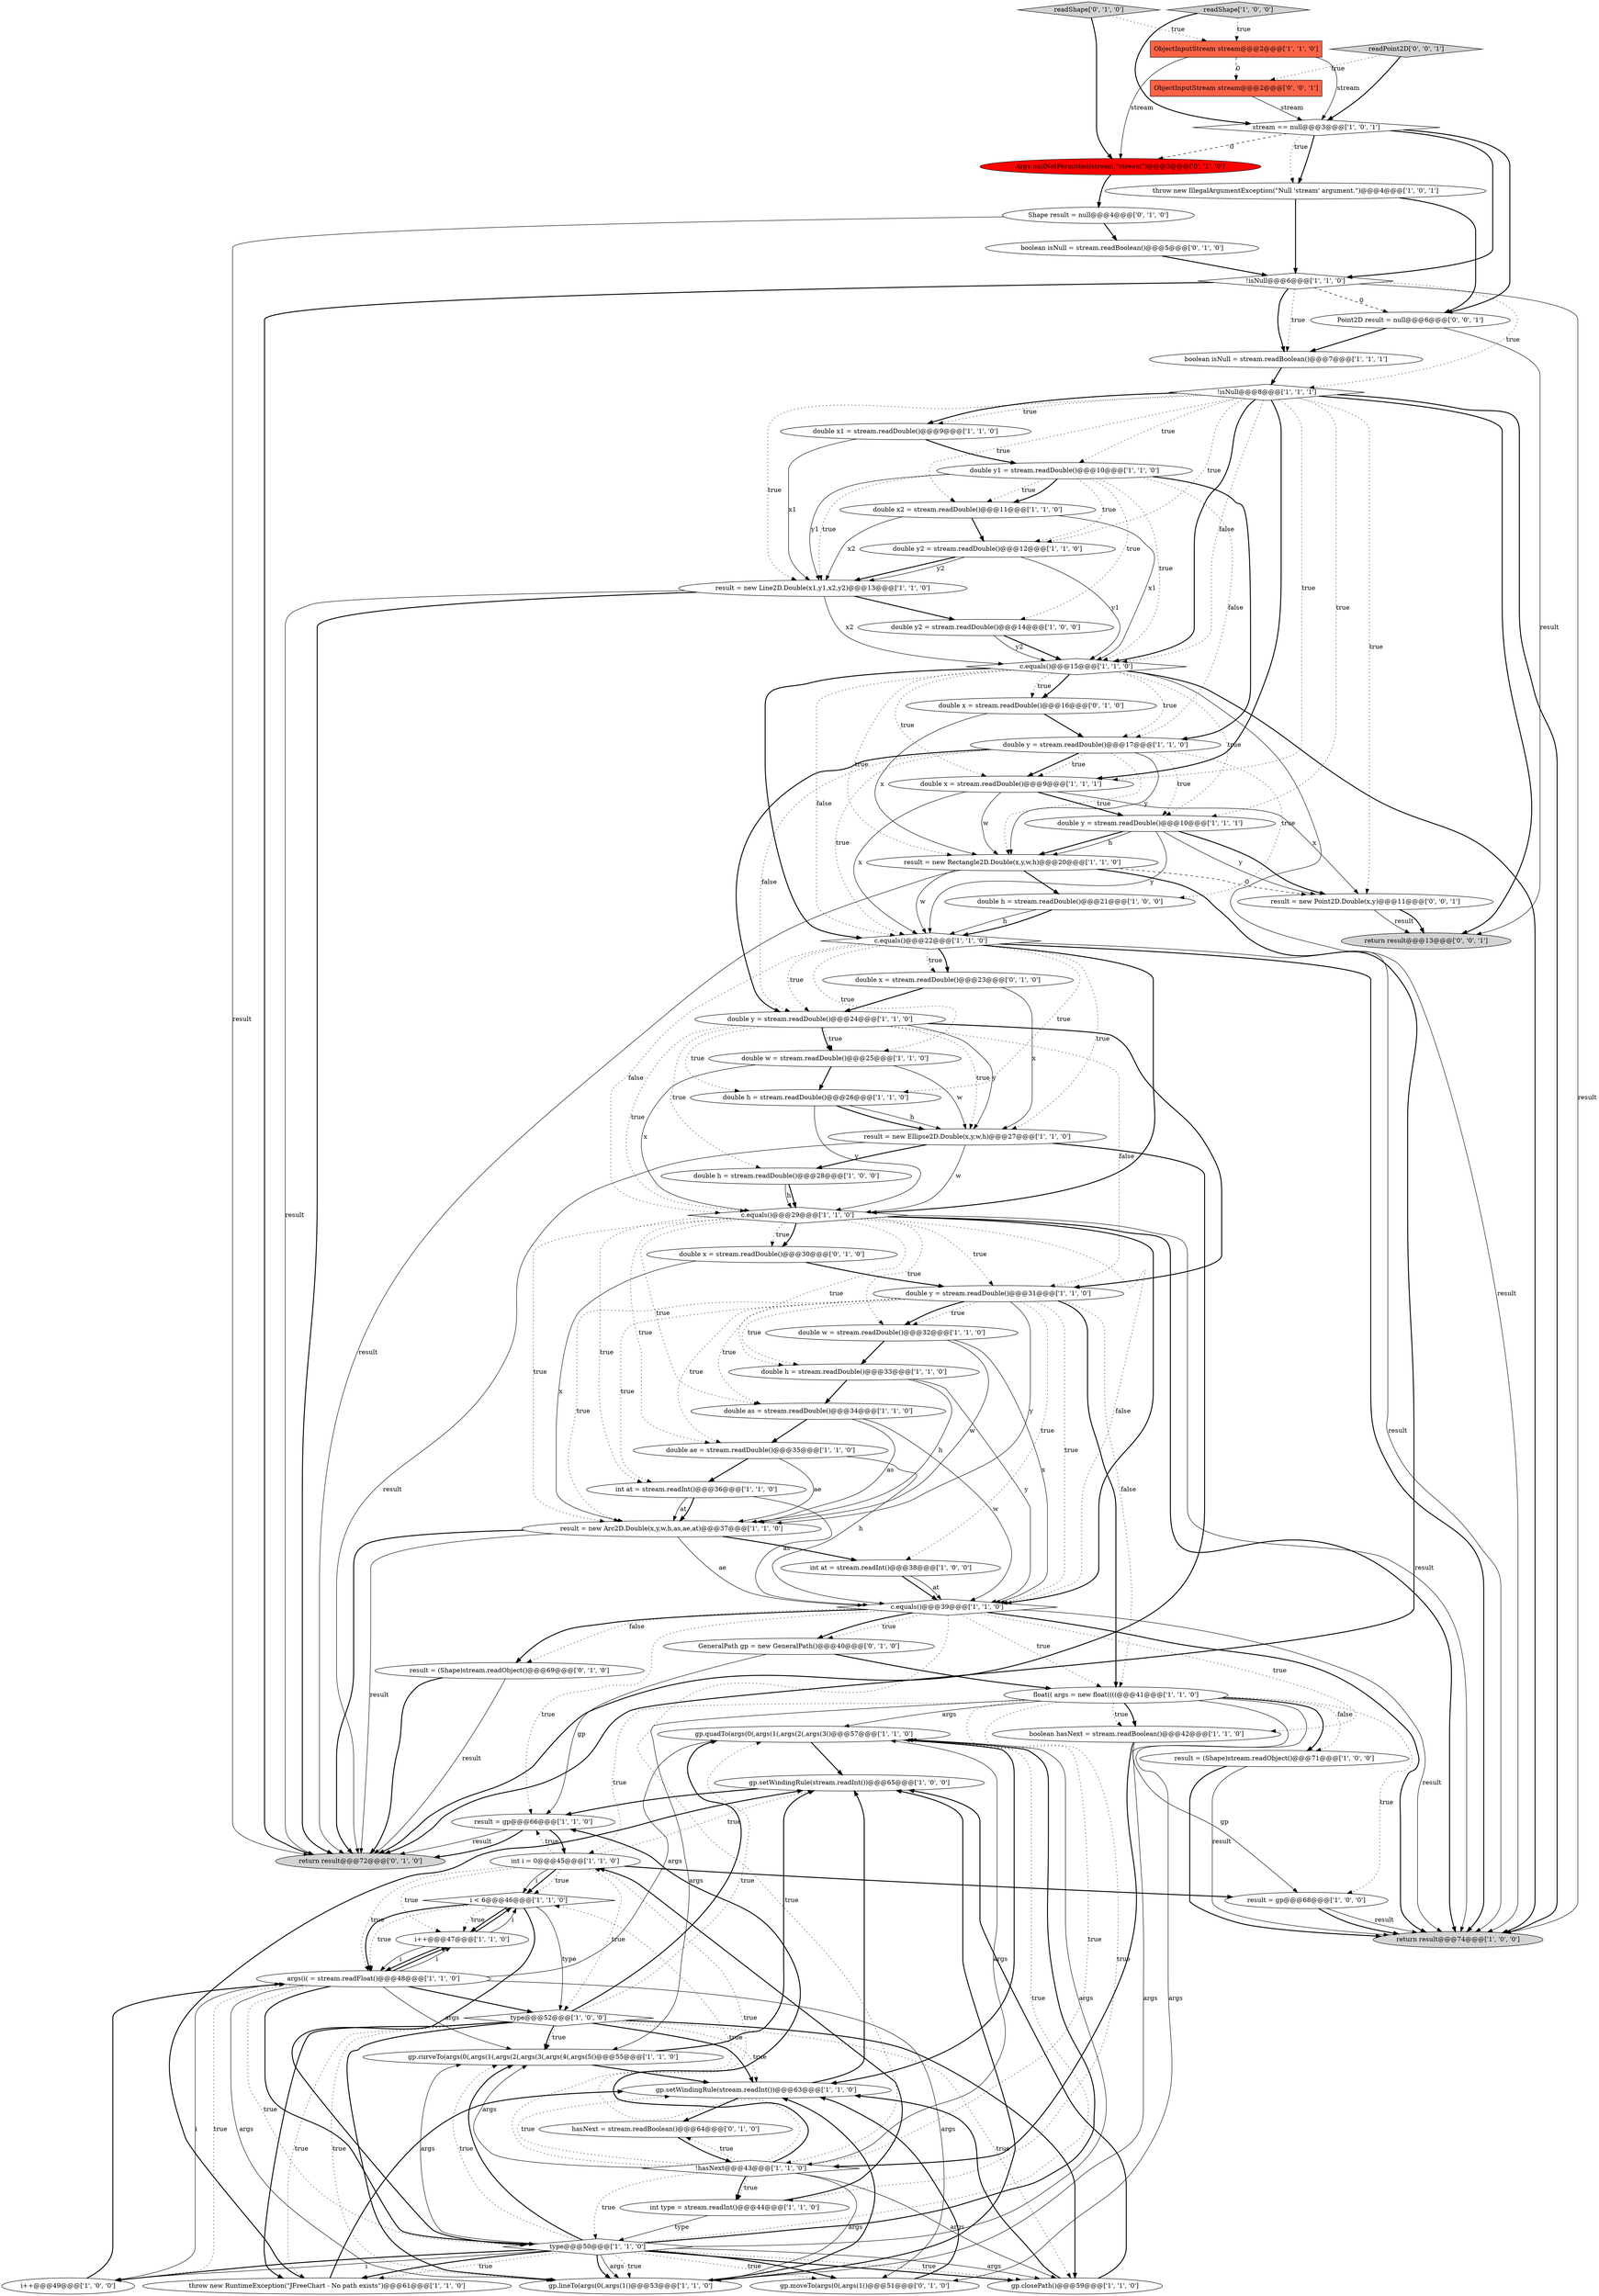 digraph {
54 [style = filled, label = "gp.quadTo(args(0(,args(1(,args(2(,args(3()@@@57@@@['1', '1', '0']", fillcolor = white, shape = ellipse image = "AAA0AAABBB1BBB"];
58 [style = filled, label = "boolean isNull = stream.readBoolean()@@@5@@@['0', '1', '0']", fillcolor = white, shape = ellipse image = "AAA0AAABBB2BBB"];
28 [style = filled, label = "stream == null@@@3@@@['1', '0', '1']", fillcolor = white, shape = diamond image = "AAA0AAABBB1BBB"];
21 [style = filled, label = "double h = stream.readDouble()@@@33@@@['1', '1', '0']", fillcolor = white, shape = ellipse image = "AAA0AAABBB1BBB"];
11 [style = filled, label = "boolean hasNext = stream.readBoolean()@@@42@@@['1', '1', '0']", fillcolor = white, shape = ellipse image = "AAA0AAABBB1BBB"];
13 [style = filled, label = "gp.closePath()@@@59@@@['1', '1', '0']", fillcolor = white, shape = ellipse image = "AAA0AAABBB1BBB"];
4 [style = filled, label = "i++@@@49@@@['1', '0', '0']", fillcolor = white, shape = ellipse image = "AAA0AAABBB1BBB"];
8 [style = filled, label = "i < 6@@@46@@@['1', '1', '0']", fillcolor = white, shape = diamond image = "AAA0AAABBB1BBB"];
41 [style = filled, label = "gp.lineTo(args(0(,args(1()@@@53@@@['1', '1', '0']", fillcolor = white, shape = ellipse image = "AAA0AAABBB1BBB"];
5 [style = filled, label = "c.equals()@@@39@@@['1', '1', '0']", fillcolor = white, shape = diamond image = "AAA0AAABBB1BBB"];
31 [style = filled, label = "return result@@@74@@@['1', '0', '0']", fillcolor = lightgray, shape = ellipse image = "AAA0AAABBB1BBB"];
67 [style = filled, label = "GeneralPath gp = new GeneralPath()@@@40@@@['0', '1', '0']", fillcolor = white, shape = ellipse image = "AAA0AAABBB2BBB"];
63 [style = filled, label = "double x = stream.readDouble()@@@23@@@['0', '1', '0']", fillcolor = white, shape = ellipse image = "AAA0AAABBB2BBB"];
1 [style = filled, label = "double h = stream.readDouble()@@@28@@@['1', '0', '0']", fillcolor = white, shape = ellipse image = "AAA0AAABBB1BBB"];
12 [style = filled, label = "!hasNext@@@43@@@['1', '1', '0']", fillcolor = white, shape = diamond image = "AAA0AAABBB1BBB"];
7 [style = filled, label = "gp.setWindingRule(stream.readInt())@@@65@@@['1', '0', '0']", fillcolor = white, shape = ellipse image = "AAA0AAABBB1BBB"];
48 [style = filled, label = "int at = stream.readInt()@@@36@@@['1', '1', '0']", fillcolor = white, shape = ellipse image = "AAA0AAABBB1BBB"];
53 [style = filled, label = "!isNull@@@6@@@['1', '1', '0']", fillcolor = white, shape = diamond image = "AAA0AAABBB1BBB"];
25 [style = filled, label = "c.equals()@@@22@@@['1', '1', '0']", fillcolor = white, shape = diamond image = "AAA0AAABBB1BBB"];
51 [style = filled, label = "double y1 = stream.readDouble()@@@10@@@['1', '1', '0']", fillcolor = white, shape = ellipse image = "AAA0AAABBB1BBB"];
32 [style = filled, label = "double y = stream.readDouble()@@@31@@@['1', '1', '0']", fillcolor = white, shape = ellipse image = "AAA0AAABBB1BBB"];
24 [style = filled, label = "double y = stream.readDouble()@@@10@@@['1', '1', '1']", fillcolor = white, shape = ellipse image = "AAA0AAABBB1BBB"];
3 [style = filled, label = "int at = stream.readInt()@@@38@@@['1', '0', '0']", fillcolor = white, shape = ellipse image = "AAA0AAABBB1BBB"];
0 [style = filled, label = "double x = stream.readDouble()@@@9@@@['1', '1', '1']", fillcolor = white, shape = ellipse image = "AAA0AAABBB1BBB"];
30 [style = filled, label = "double y2 = stream.readDouble()@@@14@@@['1', '0', '0']", fillcolor = white, shape = ellipse image = "AAA0AAABBB1BBB"];
20 [style = filled, label = "readShape['1', '0', '0']", fillcolor = lightgray, shape = diamond image = "AAA0AAABBB1BBB"];
9 [style = filled, label = "i++@@@47@@@['1', '1', '0']", fillcolor = white, shape = ellipse image = "AAA0AAABBB1BBB"];
43 [style = filled, label = "result = new Line2D.Double(x1,y1,x2,y2)@@@13@@@['1', '1', '0']", fillcolor = white, shape = ellipse image = "AAA0AAABBB1BBB"];
39 [style = filled, label = "int type = stream.readInt()@@@44@@@['1', '1', '0']", fillcolor = white, shape = ellipse image = "AAA0AAABBB1BBB"];
56 [style = filled, label = "double as = stream.readDouble()@@@34@@@['1', '1', '0']", fillcolor = white, shape = ellipse image = "AAA0AAABBB1BBB"];
52 [style = filled, label = "double x1 = stream.readDouble()@@@9@@@['1', '1', '0']", fillcolor = white, shape = ellipse image = "AAA0AAABBB1BBB"];
60 [style = filled, label = "result = (Shape)stream.readObject()@@@69@@@['0', '1', '0']", fillcolor = white, shape = ellipse image = "AAA0AAABBB2BBB"];
62 [style = filled, label = "Args.nullNotPermitted(stream,\"stream\")@@@3@@@['0', '1', '0']", fillcolor = red, shape = ellipse image = "AAA1AAABBB2BBB"];
40 [style = filled, label = "result = new Ellipse2D.Double(x,y,w,h)@@@27@@@['1', '1', '0']", fillcolor = white, shape = ellipse image = "AAA0AAABBB1BBB"];
50 [style = filled, label = "double y = stream.readDouble()@@@17@@@['1', '1', '0']", fillcolor = white, shape = ellipse image = "AAA0AAABBB1BBB"];
65 [style = filled, label = "gp.moveTo(args(0(,args(1()@@@51@@@['0', '1', '0']", fillcolor = white, shape = ellipse image = "AAA0AAABBB2BBB"];
61 [style = filled, label = "Shape result = null@@@4@@@['0', '1', '0']", fillcolor = white, shape = ellipse image = "AAA0AAABBB2BBB"];
38 [style = filled, label = "result = new Rectangle2D.Double(x,y,w,h)@@@20@@@['1', '1', '0']", fillcolor = white, shape = ellipse image = "AAA0AAABBB1BBB"];
18 [style = filled, label = "double h = stream.readDouble()@@@26@@@['1', '1', '0']", fillcolor = white, shape = ellipse image = "AAA0AAABBB1BBB"];
19 [style = filled, label = "result = (Shape)stream.readObject()@@@71@@@['1', '0', '0']", fillcolor = white, shape = ellipse image = "AAA0AAABBB1BBB"];
27 [style = filled, label = "double ae = stream.readDouble()@@@35@@@['1', '1', '0']", fillcolor = white, shape = ellipse image = "AAA0AAABBB1BBB"];
34 [style = filled, label = "result = gp@@@66@@@['1', '1', '0']", fillcolor = white, shape = ellipse image = "AAA0AAABBB1BBB"];
69 [style = filled, label = "result = new Point2D.Double(x,y)@@@11@@@['0', '0', '1']", fillcolor = white, shape = ellipse image = "AAA0AAABBB3BBB"];
47 [style = filled, label = "double w = stream.readDouble()@@@32@@@['1', '1', '0']", fillcolor = white, shape = ellipse image = "AAA0AAABBB1BBB"];
35 [style = filled, label = "type@@@52@@@['1', '0', '0']", fillcolor = white, shape = diamond image = "AAA0AAABBB1BBB"];
70 [style = filled, label = "Point2D result = null@@@6@@@['0', '0', '1']", fillcolor = white, shape = ellipse image = "AAA0AAABBB3BBB"];
6 [style = filled, label = "double y2 = stream.readDouble()@@@12@@@['1', '1', '0']", fillcolor = white, shape = ellipse image = "AAA0AAABBB1BBB"];
23 [style = filled, label = "throw new RuntimeException(\"JFreeChart - No path exists\")@@@61@@@['1', '1', '0']", fillcolor = white, shape = ellipse image = "AAA0AAABBB1BBB"];
26 [style = filled, label = "double w = stream.readDouble()@@@25@@@['1', '1', '0']", fillcolor = white, shape = ellipse image = "AAA0AAABBB1BBB"];
45 [style = filled, label = "float(( args = new float((((@@@41@@@['1', '1', '0']", fillcolor = white, shape = ellipse image = "AAA0AAABBB1BBB"];
68 [style = filled, label = "hasNext = stream.readBoolean()@@@64@@@['0', '1', '0']", fillcolor = white, shape = ellipse image = "AAA0AAABBB2BBB"];
72 [style = filled, label = "ObjectInputStream stream@@@2@@@['0', '0', '1']", fillcolor = tomato, shape = box image = "AAA0AAABBB3BBB"];
29 [style = filled, label = "!isNull@@@8@@@['1', '1', '1']", fillcolor = white, shape = diamond image = "AAA0AAABBB1BBB"];
44 [style = filled, label = "gp.setWindingRule(stream.readInt())@@@63@@@['1', '1', '0']", fillcolor = white, shape = ellipse image = "AAA0AAABBB1BBB"];
55 [style = filled, label = "args(i( = stream.readFloat()@@@48@@@['1', '1', '0']", fillcolor = white, shape = ellipse image = "AAA0AAABBB1BBB"];
10 [style = filled, label = "c.equals()@@@15@@@['1', '1', '0']", fillcolor = white, shape = diamond image = "AAA0AAABBB1BBB"];
66 [style = filled, label = "return result@@@72@@@['0', '1', '0']", fillcolor = lightgray, shape = ellipse image = "AAA0AAABBB2BBB"];
37 [style = filled, label = "boolean isNull = stream.readBoolean()@@@7@@@['1', '1', '1']", fillcolor = white, shape = ellipse image = "AAA0AAABBB1BBB"];
71 [style = filled, label = "return result@@@13@@@['0', '0', '1']", fillcolor = lightgray, shape = ellipse image = "AAA0AAABBB3BBB"];
59 [style = filled, label = "double x = stream.readDouble()@@@16@@@['0', '1', '0']", fillcolor = white, shape = ellipse image = "AAA0AAABBB2BBB"];
22 [style = filled, label = "ObjectInputStream stream@@@2@@@['1', '1', '0']", fillcolor = tomato, shape = box image = "AAA0AAABBB1BBB"];
16 [style = filled, label = "double y = stream.readDouble()@@@24@@@['1', '1', '0']", fillcolor = white, shape = ellipse image = "AAA0AAABBB1BBB"];
64 [style = filled, label = "readShape['0', '1', '0']", fillcolor = lightgray, shape = diamond image = "AAA0AAABBB2BBB"];
33 [style = filled, label = "double h = stream.readDouble()@@@21@@@['1', '0', '0']", fillcolor = white, shape = ellipse image = "AAA0AAABBB1BBB"];
73 [style = filled, label = "readPoint2D['0', '0', '1']", fillcolor = lightgray, shape = diamond image = "AAA0AAABBB3BBB"];
14 [style = filled, label = "int i = 0@@@45@@@['1', '1', '0']", fillcolor = white, shape = ellipse image = "AAA0AAABBB1BBB"];
57 [style = filled, label = "double x = stream.readDouble()@@@30@@@['0', '1', '0']", fillcolor = white, shape = ellipse image = "AAA0AAABBB2BBB"];
42 [style = filled, label = "throw new IllegalArgumentException(\"Null 'stream' argument.\")@@@4@@@['1', '0', '1']", fillcolor = white, shape = ellipse image = "AAA0AAABBB1BBB"];
2 [style = filled, label = "c.equals()@@@29@@@['1', '1', '0']", fillcolor = white, shape = diamond image = "AAA0AAABBB1BBB"];
46 [style = filled, label = "double x2 = stream.readDouble()@@@11@@@['1', '1', '0']", fillcolor = white, shape = ellipse image = "AAA0AAABBB1BBB"];
17 [style = filled, label = "type@@@50@@@['1', '1', '0']", fillcolor = white, shape = diamond image = "AAA0AAABBB1BBB"];
49 [style = filled, label = "result = gp@@@68@@@['1', '0', '0']", fillcolor = white, shape = ellipse image = "AAA0AAABBB1BBB"];
36 [style = filled, label = "gp.curveTo(args(0(,args(1(,args(2(,args(3(,args(4(,args(5()@@@55@@@['1', '1', '0']", fillcolor = white, shape = ellipse image = "AAA0AAABBB1BBB"];
15 [style = filled, label = "result = new Arc2D.Double(x,y,w,h,as,ae,at)@@@37@@@['1', '1', '0']", fillcolor = white, shape = ellipse image = "AAA0AAABBB1BBB"];
50->38 [style = solid, label="y"];
17->54 [style = dotted, label="true"];
29->43 [style = dotted, label="true"];
12->39 [style = dotted, label="true"];
6->43 [style = bold, label=""];
55->17 [style = bold, label=""];
40->66 [style = bold, label=""];
17->54 [style = bold, label=""];
50->16 [style = dotted, label="false"];
17->65 [style = dotted, label="true"];
47->15 [style = solid, label="w"];
26->2 [style = solid, label="x"];
10->38 [style = dotted, label="true"];
12->8 [style = dotted, label="true"];
35->41 [style = bold, label=""];
18->2 [style = solid, label="y"];
56->27 [style = bold, label=""];
62->61 [style = bold, label=""];
43->10 [style = solid, label="x2"];
29->0 [style = bold, label=""];
2->15 [style = dotted, label="true"];
44->7 [style = bold, label=""];
39->14 [style = bold, label=""];
70->37 [style = bold, label=""];
43->66 [style = solid, label="result"];
51->30 [style = dotted, label="true"];
5->12 [style = dotted, label="true"];
48->15 [style = solid, label="at"];
47->5 [style = solid, label="x"];
12->54 [style = solid, label="args"];
55->9 [style = solid, label="i"];
16->32 [style = dotted, label="false"];
25->18 [style = dotted, label="true"];
22->62 [style = solid, label="stream"];
25->31 [style = bold, label=""];
25->63 [style = bold, label=""];
17->36 [style = bold, label=""];
19->31 [style = solid, label="result"];
35->23 [style = bold, label=""];
10->50 [style = dotted, label="true"];
3->5 [style = bold, label=""];
52->43 [style = solid, label="x1"];
5->11 [style = dotted, label="true"];
21->56 [style = bold, label=""];
51->50 [style = bold, label=""];
33->25 [style = bold, label=""];
2->5 [style = dotted, label="false"];
0->24 [style = bold, label=""];
2->48 [style = dotted, label="true"];
14->7 [style = dotted, label="true"];
38->66 [style = solid, label="result"];
32->3 [style = dotted, label="true"];
50->33 [style = dotted, label="true"];
22->28 [style = solid, label="stream"];
9->8 [style = solid, label="i"];
51->43 [style = dotted, label="true"];
28->42 [style = bold, label=""];
50->24 [style = dotted, label="true"];
8->55 [style = dotted, label="true"];
48->5 [style = solid, label="as"];
10->31 [style = solid, label="result"];
16->40 [style = dotted, label="true"];
24->69 [style = solid, label="y"];
72->28 [style = solid, label="stream"];
32->15 [style = dotted, label="true"];
0->69 [style = solid, label="x"];
23->44 [style = bold, label=""];
2->31 [style = bold, label=""];
33->25 [style = solid, label="h"];
60->66 [style = bold, label=""];
12->17 [style = dotted, label="true"];
2->47 [style = dotted, label="true"];
10->31 [style = bold, label=""];
64->22 [style = dotted, label="true"];
35->54 [style = bold, label=""];
22->72 [style = dashed, label="0"];
35->44 [style = bold, label=""];
36->44 [style = bold, label=""];
42->70 [style = bold, label=""];
10->59 [style = bold, label=""];
12->41 [style = solid, label="args"];
3->5 [style = solid, label="at"];
12->44 [style = dotted, label="true"];
45->41 [style = solid, label="args"];
46->6 [style = bold, label=""];
17->41 [style = bold, label=""];
16->26 [style = bold, label=""];
25->2 [style = dotted, label="false"];
37->29 [style = bold, label=""];
15->66 [style = bold, label=""];
16->40 [style = solid, label="y"];
16->32 [style = bold, label=""];
24->38 [style = bold, label=""];
32->5 [style = dotted, label="true"];
2->21 [style = dotted, label="true"];
11->12 [style = bold, label=""];
68->12 [style = bold, label=""];
17->65 [style = bold, label=""];
55->54 [style = solid, label="args"];
9->8 [style = bold, label=""];
25->2 [style = bold, label=""];
29->52 [style = bold, label=""];
40->2 [style = solid, label="w"];
21->5 [style = solid, label="y"];
17->23 [style = dotted, label="true"];
29->52 [style = dotted, label="true"];
6->10 [style = solid, label="y1"];
26->40 [style = solid, label="w"];
45->11 [style = bold, label=""];
45->49 [style = dotted, label="true"];
35->44 [style = dotted, label="true"];
57->32 [style = bold, label=""];
56->15 [style = solid, label="as"];
8->17 [style = bold, label=""];
1->2 [style = solid, label="h"];
43->66 [style = bold, label=""];
5->34 [style = dotted, label="true"];
16->1 [style = dotted, label="true"];
2->27 [style = dotted, label="true"];
10->25 [style = bold, label=""];
35->54 [style = dotted, label="true"];
49->31 [style = bold, label=""];
54->44 [style = bold, label=""];
10->24 [style = dotted, label="true"];
32->47 [style = dotted, label="true"];
44->68 [style = bold, label=""];
8->35 [style = solid, label="type"];
38->25 [style = solid, label="w"];
30->10 [style = bold, label=""];
45->39 [style = dotted, label="true"];
10->0 [style = dotted, label="true"];
12->36 [style = solid, label="args"];
14->8 [style = bold, label=""];
34->66 [style = solid, label="result"];
15->5 [style = solid, label="ae"];
14->34 [style = dotted, label="true"];
20->22 [style = dotted, label="true"];
23->7 [style = bold, label=""];
17->41 [style = solid, label="args"];
52->51 [style = bold, label=""];
5->60 [style = dotted, label="false"];
67->34 [style = solid, label="gp"];
38->33 [style = bold, label=""];
2->31 [style = solid, label="result"];
55->35 [style = bold, label=""];
63->16 [style = bold, label=""];
67->45 [style = bold, label=""];
25->26 [style = dotted, label="true"];
59->38 [style = solid, label="x"];
55->36 [style = solid, label="args"];
55->9 [style = bold, label=""];
46->10 [style = solid, label="x1"];
16->18 [style = dotted, label="true"];
29->0 [style = dotted, label="true"];
46->43 [style = solid, label="x2"];
29->6 [style = dotted, label="true"];
73->72 [style = dotted, label="true"];
59->50 [style = bold, label=""];
55->17 [style = dotted, label="true"];
54->7 [style = bold, label=""];
5->67 [style = dotted, label="true"];
18->40 [style = solid, label="h"];
10->25 [style = dotted, label="false"];
24->69 [style = bold, label=""];
40->66 [style = solid, label="result"];
70->71 [style = solid, label="result"];
27->15 [style = solid, label="ae"];
63->40 [style = solid, label="x"];
18->40 [style = bold, label=""];
51->46 [style = dotted, label="true"];
53->29 [style = dotted, label="true"];
29->71 [style = bold, label=""];
45->36 [style = solid, label="args"];
26->18 [style = bold, label=""];
38->69 [style = dashed, label="0"];
2->57 [style = dotted, label="true"];
17->36 [style = solid, label="args"];
15->3 [style = bold, label=""];
24->38 [style = solid, label="h"];
15->66 [style = solid, label="result"];
29->69 [style = dotted, label="true"];
17->23 [style = bold, label=""];
53->70 [style = dashed, label="0"];
45->54 [style = solid, label="args"];
2->56 [style = dotted, label="true"];
55->4 [style = dotted, label="true"];
53->37 [style = bold, label=""];
38->66 [style = bold, label=""];
2->57 [style = bold, label=""];
64->62 [style = bold, label=""];
27->5 [style = solid, label="h"];
58->53 [style = bold, label=""];
5->67 [style = bold, label=""];
45->11 [style = dotted, label="true"];
45->14 [style = dotted, label="true"];
35->13 [style = dotted, label="true"];
53->37 [style = dotted, label="true"];
28->42 [style = dotted, label="true"];
61->66 [style = solid, label="result"];
57->15 [style = solid, label="x"];
5->45 [style = dotted, label="true"];
50->0 [style = bold, label=""];
14->8 [style = dotted, label="true"];
35->41 [style = dotted, label="true"];
9->55 [style = solid, label="i"];
21->15 [style = solid, label="h"];
65->44 [style = bold, label=""];
69->71 [style = solid, label="result"];
6->43 [style = solid, label="y2"];
51->50 [style = dotted, label="false"];
55->65 [style = solid, label="args"];
60->66 [style = solid, label="result"];
1->2 [style = bold, label=""];
29->10 [style = bold, label=""];
8->9 [style = dotted, label="true"];
56->5 [style = solid, label="w"];
17->36 [style = dotted, label="true"];
12->68 [style = dotted, label="true"];
47->21 [style = bold, label=""];
12->39 [style = bold, label=""];
17->13 [style = bold, label=""];
35->23 [style = dotted, label="true"];
29->51 [style = dotted, label="true"];
12->13 [style = solid, label="args"];
29->24 [style = dotted, label="true"];
17->4 [style = bold, label=""];
25->16 [style = dotted, label="true"];
2->5 [style = bold, label=""];
51->6 [style = dotted, label="true"];
34->14 [style = bold, label=""];
32->45 [style = bold, label=""];
34->66 [style = bold, label=""];
17->41 [style = dotted, label="true"];
50->25 [style = dotted, label="true"];
16->2 [style = dotted, label="true"];
32->21 [style = dotted, label="true"];
41->7 [style = bold, label=""];
17->4 [style = solid, label="i"];
30->10 [style = solid, label="y2"];
14->49 [style = bold, label=""];
19->31 [style = bold, label=""];
28->53 [style = bold, label=""];
5->60 [style = bold, label=""];
35->36 [style = dotted, label="true"];
29->31 [style = bold, label=""];
51->43 [style = solid, label="y1"];
20->28 [style = bold, label=""];
25->31 [style = solid, label="result"];
10->59 [style = dotted, label="true"];
13->44 [style = bold, label=""];
49->31 [style = solid, label="result"];
50->16 [style = bold, label=""];
12->34 [style = bold, label=""];
61->58 [style = bold, label=""];
51->10 [style = dotted, label="true"];
73->28 [style = bold, label=""];
14->8 [style = solid, label="i"];
8->55 [style = bold, label=""];
51->46 [style = bold, label=""];
43->30 [style = bold, label=""];
45->65 [style = solid, label="args"];
16->26 [style = dotted, label="true"];
29->46 [style = dotted, label="true"];
2->32 [style = dotted, label="true"];
50->0 [style = dotted, label="true"];
9->55 [style = bold, label=""];
40->1 [style = bold, label=""];
12->14 [style = dotted, label="true"];
28->70 [style = bold, label=""];
32->27 [style = dotted, label="true"];
32->48 [style = dotted, label="true"];
7->34 [style = bold, label=""];
69->71 [style = bold, label=""];
25->40 [style = dotted, label="true"];
32->47 [style = bold, label=""];
5->31 [style = bold, label=""];
17->54 [style = solid, label="args"];
45->19 [style = dotted, label="false"];
45->19 [style = bold, label=""];
39->17 [style = solid, label="type"];
50->38 [style = dotted, label="true"];
32->45 [style = dotted, label="false"];
36->7 [style = bold, label=""];
13->7 [style = bold, label=""];
53->66 [style = bold, label=""];
24->25 [style = solid, label="y"];
32->56 [style = dotted, label="true"];
45->12 [style = dotted, label="true"];
14->55 [style = dotted, label="true"];
55->41 [style = solid, label="args"];
27->48 [style = bold, label=""];
48->15 [style = bold, label=""];
8->9 [style = bold, label=""];
0->25 [style = solid, label="x"];
5->31 [style = solid, label="result"];
0->38 [style = solid, label="w"];
29->10 [style = dotted, label="false"];
14->9 [style = dotted, label="true"];
14->35 [style = dotted, label="true"];
4->55 [style = bold, label=""];
35->36 [style = bold, label=""];
28->62 [style = dashed, label="0"];
35->13 [style = bold, label=""];
17->13 [style = dotted, label="true"];
41->44 [style = bold, label=""];
11->49 [style = solid, label="gp"];
25->63 [style = dotted, label="true"];
42->53 [style = bold, label=""];
4->55 [style = solid, label="i"];
32->15 [style = solid, label="y"];
53->31 [style = solid, label="result"];
17->13 [style = solid, label="args"];
}

